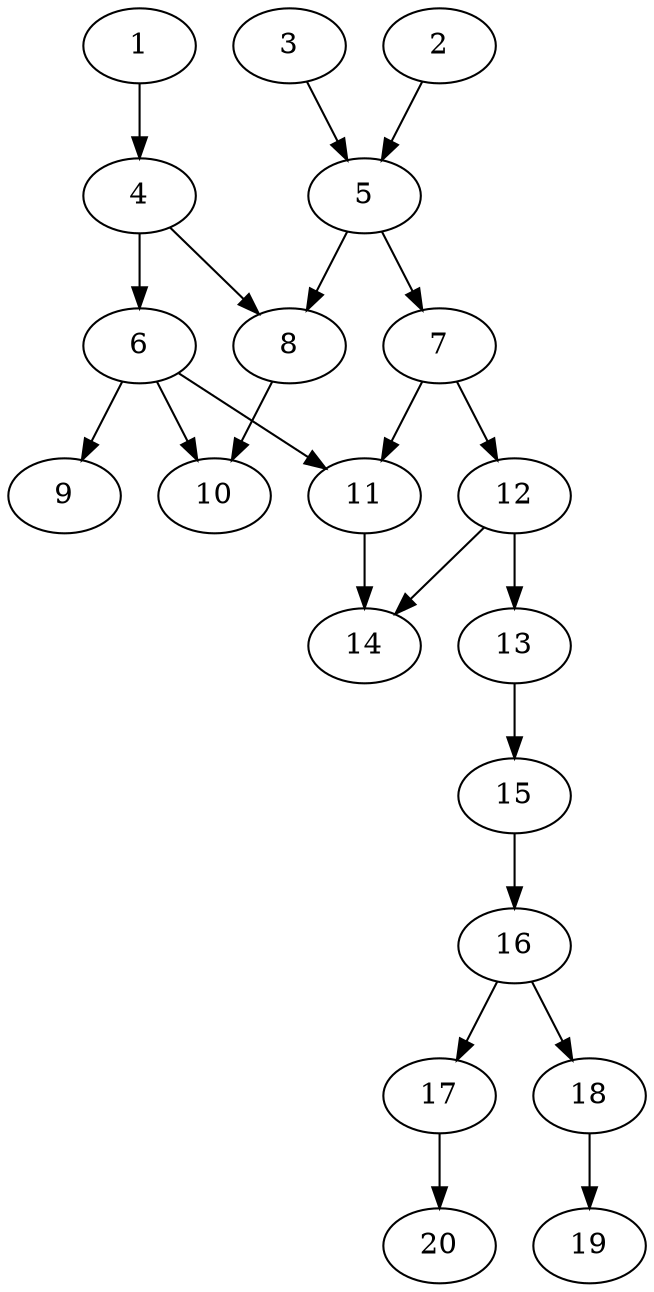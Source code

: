 // DAG automatically generated by daggen at Sat Jul 27 15:35:52 2019
// ./daggen --dot -n 20 --ccr 0.4 --fat 0.4 --regular 0.5 --density 0.6 --mindata 5242880 --maxdata 52428800 
digraph G {
  1 [size="50027520", alpha="0.16", expect_size="20011008"] 
  1 -> 4 [size ="20011008"]
  2 [size="29990400", alpha="0.07", expect_size="11996160"] 
  2 -> 5 [size ="11996160"]
  3 [size="41113600", alpha="0.18", expect_size="16445440"] 
  3 -> 5 [size ="16445440"]
  4 [size="84288000", alpha="0.13", expect_size="33715200"] 
  4 -> 6 [size ="33715200"]
  4 -> 8 [size ="33715200"]
  5 [size="39290880", alpha="0.06", expect_size="15716352"] 
  5 -> 7 [size ="15716352"]
  5 -> 8 [size ="15716352"]
  6 [size="83729920", alpha="0.13", expect_size="33491968"] 
  6 -> 9 [size ="33491968"]
  6 -> 10 [size ="33491968"]
  6 -> 11 [size ="33491968"]
  7 [size="16527360", alpha="0.14", expect_size="6610944"] 
  7 -> 11 [size ="6610944"]
  7 -> 12 [size ="6610944"]
  8 [size="74321920", alpha="0.02", expect_size="29728768"] 
  8 -> 10 [size ="29728768"]
  9 [size="21995520", alpha="0.10", expect_size="8798208"] 
  10 [size="28303360", alpha="0.16", expect_size="11321344"] 
  11 [size="117793280", alpha="0.13", expect_size="47117312"] 
  11 -> 14 [size ="47117312"]
  12 [size="95656960", alpha="0.15", expect_size="38262784"] 
  12 -> 13 [size ="38262784"]
  12 -> 14 [size ="38262784"]
  13 [size="20879360", alpha="0.11", expect_size="8351744"] 
  13 -> 15 [size ="8351744"]
  14 [size="128371200", alpha="0.05", expect_size="51348480"] 
  15 [size="86356480", alpha="0.06", expect_size="34542592"] 
  15 -> 16 [size ="34542592"]
  16 [size="121085440", alpha="0.01", expect_size="48434176"] 
  16 -> 17 [size ="48434176"]
  16 -> 18 [size ="48434176"]
  17 [size="79319040", alpha="0.16", expect_size="31727616"] 
  17 -> 20 [size ="31727616"]
  18 [size="44344320", alpha="0.02", expect_size="17737728"] 
  18 -> 19 [size ="17737728"]
  19 [size="53363200", alpha="0.06", expect_size="21345280"] 
  20 [size="112468480", alpha="0.11", expect_size="44987392"] 
}
